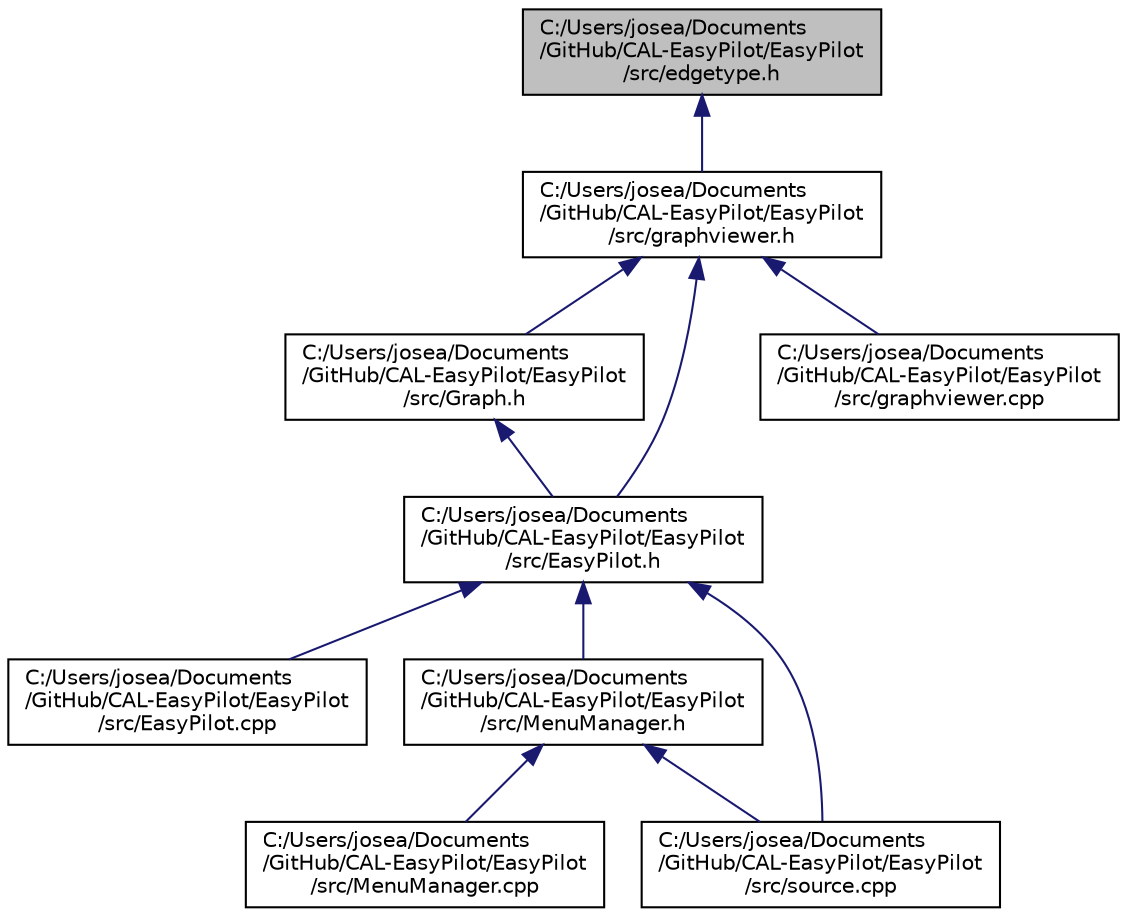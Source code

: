 digraph "C:/Users/josea/Documents/GitHub/CAL-EasyPilot/EasyPilot/src/edgetype.h"
{
  edge [fontname="Helvetica",fontsize="10",labelfontname="Helvetica",labelfontsize="10"];
  node [fontname="Helvetica",fontsize="10",shape=record];
  Node1 [label="C:/Users/josea/Documents\l/GitHub/CAL-EasyPilot/EasyPilot\l/src/edgetype.h",height=0.2,width=0.4,color="black", fillcolor="grey75", style="filled", fontcolor="black"];
  Node1 -> Node2 [dir="back",color="midnightblue",fontsize="10",style="solid",fontname="Helvetica"];
  Node2 [label="C:/Users/josea/Documents\l/GitHub/CAL-EasyPilot/EasyPilot\l/src/graphviewer.h",height=0.2,width=0.4,color="black", fillcolor="white", style="filled",URL="$graphviewer_8h.html"];
  Node2 -> Node3 [dir="back",color="midnightblue",fontsize="10",style="solid",fontname="Helvetica"];
  Node3 [label="C:/Users/josea/Documents\l/GitHub/CAL-EasyPilot/EasyPilot\l/src/Graph.h",height=0.2,width=0.4,color="black", fillcolor="white", style="filled",URL="$_graph_8h.html"];
  Node3 -> Node4 [dir="back",color="midnightblue",fontsize="10",style="solid",fontname="Helvetica"];
  Node4 [label="C:/Users/josea/Documents\l/GitHub/CAL-EasyPilot/EasyPilot\l/src/EasyPilot.h",height=0.2,width=0.4,color="black", fillcolor="white", style="filled",URL="$_easy_pilot_8h.html"];
  Node4 -> Node5 [dir="back",color="midnightblue",fontsize="10",style="solid",fontname="Helvetica"];
  Node5 [label="C:/Users/josea/Documents\l/GitHub/CAL-EasyPilot/EasyPilot\l/src/EasyPilot.cpp",height=0.2,width=0.4,color="black", fillcolor="white", style="filled",URL="$_easy_pilot_8cpp.html"];
  Node4 -> Node6 [dir="back",color="midnightblue",fontsize="10",style="solid",fontname="Helvetica"];
  Node6 [label="C:/Users/josea/Documents\l/GitHub/CAL-EasyPilot/EasyPilot\l/src/MenuManager.h",height=0.2,width=0.4,color="black", fillcolor="white", style="filled",URL="$_menu_manager_8h.html"];
  Node6 -> Node7 [dir="back",color="midnightblue",fontsize="10",style="solid",fontname="Helvetica"];
  Node7 [label="C:/Users/josea/Documents\l/GitHub/CAL-EasyPilot/EasyPilot\l/src/MenuManager.cpp",height=0.2,width=0.4,color="black", fillcolor="white", style="filled",URL="$_menu_manager_8cpp.html"];
  Node6 -> Node8 [dir="back",color="midnightblue",fontsize="10",style="solid",fontname="Helvetica"];
  Node8 [label="C:/Users/josea/Documents\l/GitHub/CAL-EasyPilot/EasyPilot\l/src/source.cpp",height=0.2,width=0.4,color="black", fillcolor="white", style="filled",URL="$source_8cpp.html"];
  Node4 -> Node8 [dir="back",color="midnightblue",fontsize="10",style="solid",fontname="Helvetica"];
  Node2 -> Node4 [dir="back",color="midnightblue",fontsize="10",style="solid",fontname="Helvetica"];
  Node2 -> Node9 [dir="back",color="midnightblue",fontsize="10",style="solid",fontname="Helvetica"];
  Node9 [label="C:/Users/josea/Documents\l/GitHub/CAL-EasyPilot/EasyPilot\l/src/graphviewer.cpp",height=0.2,width=0.4,color="black", fillcolor="white", style="filled",URL="$graphviewer_8cpp.html"];
}
